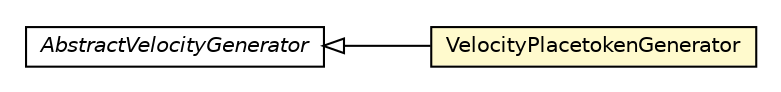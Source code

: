#!/usr/local/bin/dot
#
# Class diagram 
# Generated by UMLGraph version R5_6-24-gf6e263 (http://www.umlgraph.org/)
#

digraph G {
	edge [fontname="Helvetica",fontsize=10,labelfontname="Helvetica",labelfontsize=10];
	node [fontname="Helvetica",fontsize=10,shape=plaintext];
	nodesep=0.25;
	ranksep=0.5;
	rankdir=LR;
	// com.gwtplatform.mvp.rebind.velocity.proxy.VelocityPlacetokenGenerator
	c399635 [label=<<table title="com.gwtplatform.mvp.rebind.velocity.proxy.VelocityPlacetokenGenerator" border="0" cellborder="1" cellspacing="0" cellpadding="2" port="p" bgcolor="lemonChiffon" href="./VelocityPlacetokenGenerator.html">
		<tr><td><table border="0" cellspacing="0" cellpadding="1">
<tr><td align="center" balign="center"> VelocityPlacetokenGenerator </td></tr>
		</table></td></tr>
		</table>>, URL="./VelocityPlacetokenGenerator.html", fontname="Helvetica", fontcolor="black", fontsize=10.0];
	// com.gwtplatform.mvp.rebind.velocity.AbstractVelocityGenerator
	c399641 [label=<<table title="com.gwtplatform.mvp.rebind.velocity.AbstractVelocityGenerator" border="0" cellborder="1" cellspacing="0" cellpadding="2" port="p" href="../AbstractVelocityGenerator.html">
		<tr><td><table border="0" cellspacing="0" cellpadding="1">
<tr><td align="center" balign="center"><font face="Helvetica-Oblique"> AbstractVelocityGenerator </font></td></tr>
		</table></td></tr>
		</table>>, URL="../AbstractVelocityGenerator.html", fontname="Helvetica", fontcolor="black", fontsize=10.0];
	//com.gwtplatform.mvp.rebind.velocity.proxy.VelocityPlacetokenGenerator extends com.gwtplatform.mvp.rebind.velocity.AbstractVelocityGenerator
	c399641:p -> c399635:p [dir=back,arrowtail=empty];
}

